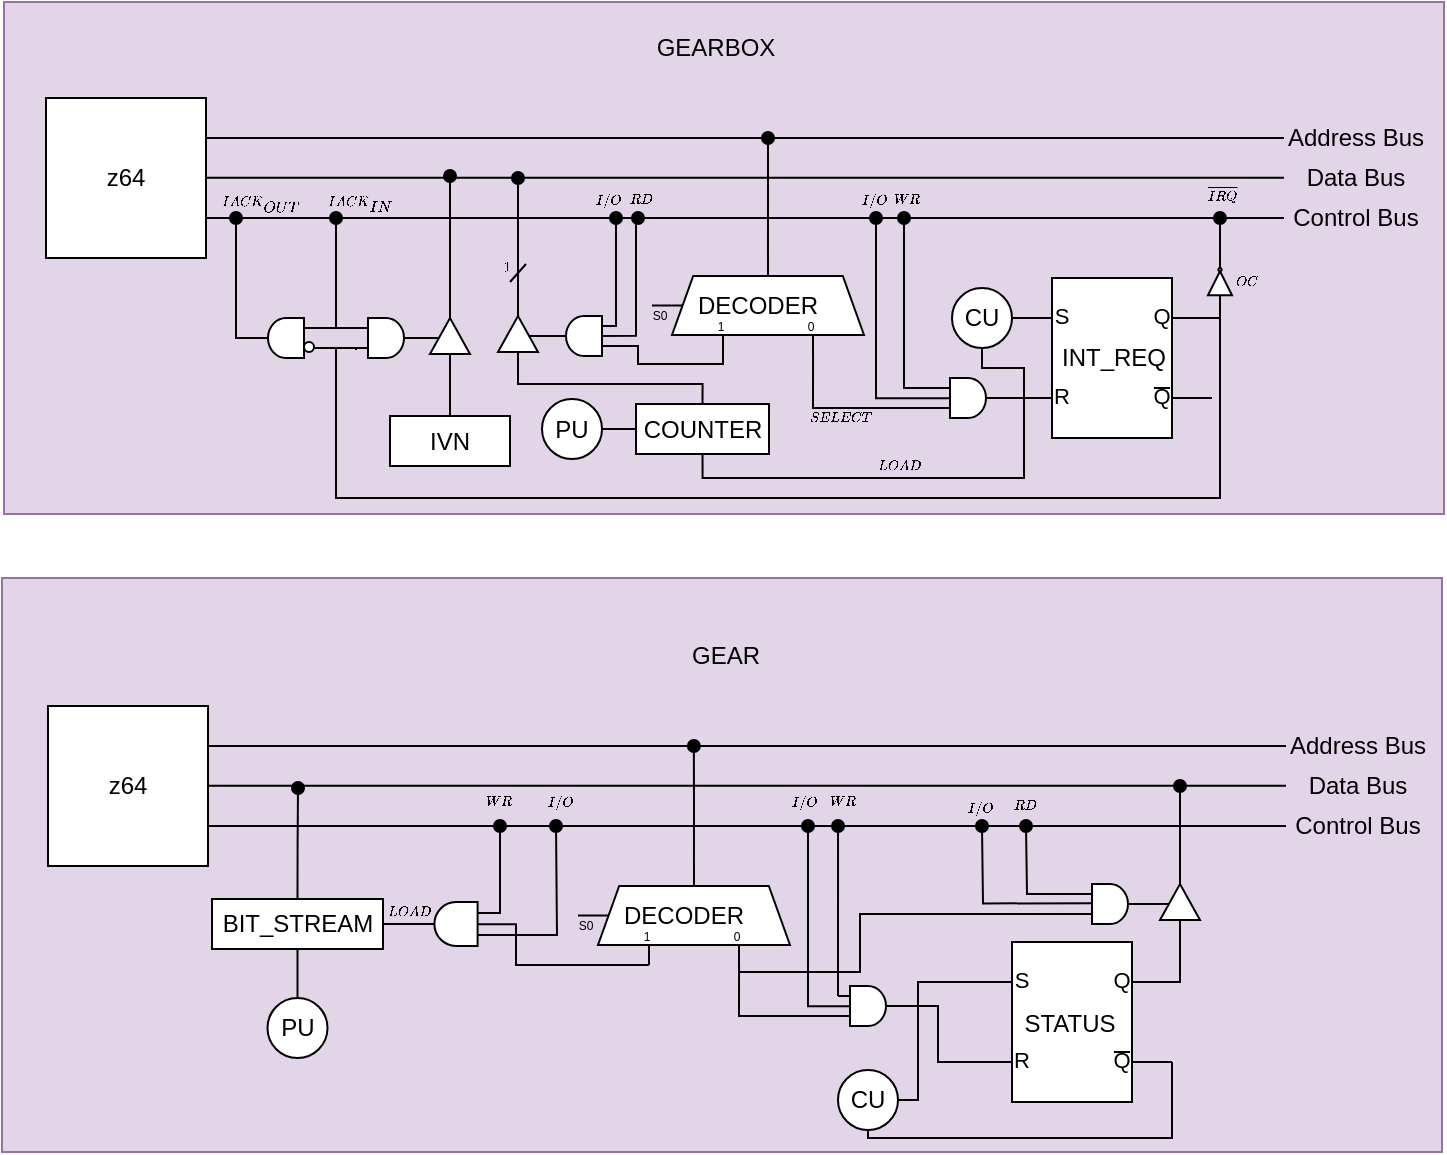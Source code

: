 <mxfile version="24.6.4" type="device">
  <diagram name="Page-1" id="BMsLtdky9-Eu2m9CjBIF">
    <mxGraphModel dx="795" dy="340" grid="0" gridSize="1" guides="1" tooltips="1" connect="1" arrows="1" fold="1" page="0" pageScale="1" pageWidth="850" pageHeight="1100" math="1" shadow="0">
      <root>
        <mxCell id="0" />
        <mxCell id="1" parent="0" />
        <mxCell id="cthAjJGqaLLZOzj8Ev1N-72" value="" style="rounded=0;whiteSpace=wrap;html=1;fillColor=#e1d5e7;strokeColor=#9673a6;" parent="1" vertex="1">
          <mxGeometry x="64" y="112" width="720" height="256" as="geometry" />
        </mxCell>
        <mxCell id="cthAjJGqaLLZOzj8Ev1N-9" style="edgeStyle=orthogonalEdgeStyle;rounded=0;orthogonalLoop=1;jettySize=auto;html=1;exitX=1;exitY=0.75;exitDx=0;exitDy=0;endArrow=none;endFill=0;" parent="1" source="cthAjJGqaLLZOzj8Ev1N-1" edge="1">
          <mxGeometry relative="1" as="geometry">
            <mxPoint x="704" y="220" as="targetPoint" />
          </mxGeometry>
        </mxCell>
        <mxCell id="cthAjJGqaLLZOzj8Ev1N-10" style="edgeStyle=orthogonalEdgeStyle;rounded=0;orthogonalLoop=1;jettySize=auto;html=1;endArrow=none;endFill=0;" parent="1" edge="1">
          <mxGeometry relative="1" as="geometry">
            <mxPoint x="655" y="199.85" as="targetPoint" />
            <mxPoint x="116" y="199.85" as="sourcePoint" />
            <Array as="points">
              <mxPoint x="704" y="199.85" />
            </Array>
          </mxGeometry>
        </mxCell>
        <mxCell id="cthAjJGqaLLZOzj8Ev1N-11" style="edgeStyle=orthogonalEdgeStyle;rounded=0;orthogonalLoop=1;jettySize=auto;html=1;exitX=1;exitY=0.25;exitDx=0;exitDy=0;endArrow=none;endFill=0;" parent="1" source="cthAjJGqaLLZOzj8Ev1N-1" edge="1">
          <mxGeometry relative="1" as="geometry">
            <mxPoint x="704" y="180" as="targetPoint" />
          </mxGeometry>
        </mxCell>
        <mxCell id="cthAjJGqaLLZOzj8Ev1N-1" value="z64" style="rounded=0;whiteSpace=wrap;html=1;" parent="1" vertex="1">
          <mxGeometry x="85" y="160" width="80" height="80" as="geometry" />
        </mxCell>
        <mxCell id="cthAjJGqaLLZOzj8Ev1N-6" value="Address Bus" style="text;html=1;align=center;verticalAlign=middle;whiteSpace=wrap;rounded=0;" parent="1" vertex="1">
          <mxGeometry x="700" y="170" width="80" height="20" as="geometry" />
        </mxCell>
        <mxCell id="cthAjJGqaLLZOzj8Ev1N-7" value="Data Bus" style="text;html=1;align=center;verticalAlign=middle;whiteSpace=wrap;rounded=0;" parent="1" vertex="1">
          <mxGeometry x="700" y="190" width="80" height="20" as="geometry" />
        </mxCell>
        <mxCell id="cthAjJGqaLLZOzj8Ev1N-8" value="Control Bus" style="text;html=1;align=center;verticalAlign=middle;whiteSpace=wrap;rounded=0;" parent="1" vertex="1">
          <mxGeometry x="700" y="210" width="80" height="20" as="geometry" />
        </mxCell>
        <mxCell id="cthAjJGqaLLZOzj8Ev1N-30" style="edgeStyle=orthogonalEdgeStyle;rounded=0;orthogonalLoop=1;jettySize=auto;html=1;endArrow=oval;endFill=1;" parent="1" source="cthAjJGqaLLZOzj8Ev1N-12" edge="1">
          <mxGeometry relative="1" as="geometry">
            <mxPoint x="180.0" y="220" as="targetPoint" />
            <Array as="points">
              <mxPoint x="180" y="280" />
            </Array>
          </mxGeometry>
        </mxCell>
        <mxCell id="cthAjJGqaLLZOzj8Ev1N-12" value="" style="verticalLabelPosition=bottom;shadow=0;dashed=0;align=center;html=1;verticalAlign=top;shape=mxgraph.electrical.logic_gates.logic_gate;operation=and;direction=west;" parent="1" vertex="1">
          <mxGeometry x="190" y="270" width="30" height="20" as="geometry" />
        </mxCell>
        <mxCell id="cthAjJGqaLLZOzj8Ev1N-31" style="edgeStyle=orthogonalEdgeStyle;rounded=0;orthogonalLoop=1;jettySize=auto;html=1;exitX=0;exitY=0.25;exitDx=0;exitDy=0;exitPerimeter=0;endArrow=oval;endFill=1;" parent="1" source="cthAjJGqaLLZOzj8Ev1N-13" edge="1">
          <mxGeometry relative="1" as="geometry">
            <mxPoint x="230" y="220" as="targetPoint" />
            <Array as="points">
              <mxPoint x="230" y="275" />
            </Array>
          </mxGeometry>
        </mxCell>
        <mxCell id="cthAjJGqaLLZOzj8Ev1N-13" value="" style="verticalLabelPosition=bottom;shadow=0;dashed=0;align=center;html=1;verticalAlign=top;shape=mxgraph.electrical.logic_gates.logic_gate;operation=and;direction=east;" parent="1" vertex="1">
          <mxGeometry x="240" y="270" width="30" height="20" as="geometry" />
        </mxCell>
        <mxCell id="cthAjJGqaLLZOzj8Ev1N-18" style="edgeStyle=orthogonalEdgeStyle;rounded=0;orthogonalLoop=1;jettySize=auto;html=1;endArrow=oval;endFill=1;" parent="1" source="cthAjJGqaLLZOzj8Ev1N-15" edge="1">
          <mxGeometry relative="1" as="geometry">
            <mxPoint x="287" y="199" as="targetPoint" />
            <Array as="points">
              <mxPoint x="287" y="217" />
              <mxPoint x="287" y="217" />
            </Array>
          </mxGeometry>
        </mxCell>
        <mxCell id="cthAjJGqaLLZOzj8Ev1N-21" style="edgeStyle=orthogonalEdgeStyle;rounded=0;orthogonalLoop=1;jettySize=auto;html=1;exitX=0;exitY=0.5;exitDx=0;exitDy=0;entryX=0.5;entryY=0;entryDx=0;entryDy=0;endArrow=none;endFill=0;" parent="1" source="cthAjJGqaLLZOzj8Ev1N-15" target="cthAjJGqaLLZOzj8Ev1N-19" edge="1">
          <mxGeometry relative="1" as="geometry">
            <Array as="points">
              <mxPoint x="287" y="319" />
            </Array>
          </mxGeometry>
        </mxCell>
        <mxCell id="cthAjJGqaLLZOzj8Ev1N-19" value="IVN" style="rounded=0;whiteSpace=wrap;html=1;" parent="1" vertex="1">
          <mxGeometry x="257" y="319" width="60" height="25" as="geometry" />
        </mxCell>
        <mxCell id="cthAjJGqaLLZOzj8Ev1N-26" value="" style="ellipse;whiteSpace=wrap;html=1;aspect=fixed;" parent="1" vertex="1">
          <mxGeometry x="214" y="282" width="5" height="5" as="geometry" />
        </mxCell>
        <mxCell id="cthAjJGqaLLZOzj8Ev1N-27" style="edgeStyle=orthogonalEdgeStyle;rounded=0;orthogonalLoop=1;jettySize=auto;html=1;exitX=0;exitY=0.75;exitDx=0;exitDy=0;exitPerimeter=0;entryX=0;entryY=0.25;entryDx=0;entryDy=0;entryPerimeter=0;endArrow=none;endFill=0;" parent="1" source="cthAjJGqaLLZOzj8Ev1N-12" target="cthAjJGqaLLZOzj8Ev1N-13" edge="1">
          <mxGeometry relative="1" as="geometry" />
        </mxCell>
        <mxCell id="cthAjJGqaLLZOzj8Ev1N-34" value="$$IACK_{IN}$$" style="text;html=1;align=center;verticalAlign=middle;whiteSpace=wrap;rounded=0;fontSize=6;" parent="1" vertex="1">
          <mxGeometry x="225" y="205" width="35" height="15" as="geometry" />
        </mxCell>
        <mxCell id="cthAjJGqaLLZOzj8Ev1N-35" value="$$IACK_{OUT}$$" style="text;html=1;align=center;verticalAlign=middle;whiteSpace=wrap;rounded=0;fontSize=6;" parent="1" vertex="1">
          <mxGeometry x="175" y="205" width="35" height="15" as="geometry" />
        </mxCell>
        <mxCell id="cthAjJGqaLLZOzj8Ev1N-37" style="edgeStyle=orthogonalEdgeStyle;rounded=0;orthogonalLoop=1;jettySize=auto;html=1;exitX=0;exitY=0.453;exitDx=0;exitDy=0;exitPerimeter=0;endArrow=oval;endFill=1;" parent="1" source="cthAjJGqaLLZOzj8Ev1N-36" edge="1">
          <mxGeometry relative="1" as="geometry">
            <mxPoint x="446" y="180" as="targetPoint" />
          </mxGeometry>
        </mxCell>
        <mxCell id="cthAjJGqaLLZOzj8Ev1N-36" value="DECODER" style="shadow=0;dashed=0;align=center;html=1;strokeWidth=1;shape=mxgraph.electrical.abstract.mux2;operation=demux;whiteSpace=wrap;direction=south;" parent="1" vertex="1">
          <mxGeometry x="388" y="239" width="106" height="49.5" as="geometry" />
        </mxCell>
        <mxCell id="cthAjJGqaLLZOzj8Ev1N-40" style="edgeStyle=orthogonalEdgeStyle;rounded=0;orthogonalLoop=1;jettySize=auto;html=1;exitX=0;exitY=0.25;exitDx=0;exitDy=0;exitPerimeter=0;endArrow=oval;endFill=1;" parent="1" source="cthAjJGqaLLZOzj8Ev1N-38" edge="1">
          <mxGeometry relative="1" as="geometry">
            <mxPoint x="514" y="220" as="targetPoint" />
            <Array as="points">
              <mxPoint x="514" y="305" />
            </Array>
          </mxGeometry>
        </mxCell>
        <mxCell id="cthAjJGqaLLZOzj8Ev1N-41" style="edgeStyle=orthogonalEdgeStyle;rounded=0;orthogonalLoop=1;jettySize=auto;html=1;exitX=0.226;exitY=0.505;exitDx=0;exitDy=0;exitPerimeter=0;endArrow=oval;endFill=1;" parent="1" source="cthAjJGqaLLZOzj8Ev1N-38" edge="1">
          <mxGeometry relative="1" as="geometry">
            <mxPoint x="500" y="220" as="targetPoint" />
            <Array as="points">
              <mxPoint x="500" y="310" />
            </Array>
          </mxGeometry>
        </mxCell>
        <mxCell id="cthAjJGqaLLZOzj8Ev1N-38" value="" style="verticalLabelPosition=bottom;shadow=0;dashed=0;align=center;html=1;verticalAlign=top;shape=mxgraph.electrical.logic_gates.logic_gate;operation=and;direction=east;" parent="1" vertex="1">
          <mxGeometry x="531" y="300" width="30" height="20" as="geometry" />
        </mxCell>
        <mxCell id="cthAjJGqaLLZOzj8Ev1N-39" style="edgeStyle=orthogonalEdgeStyle;rounded=0;orthogonalLoop=1;jettySize=auto;html=1;exitX=1;exitY=0.212;exitDx=0;exitDy=3;exitPerimeter=0;entryX=0;entryY=0.75;entryDx=0;entryDy=0;entryPerimeter=0;endArrow=none;endFill=0;" parent="1" source="cthAjJGqaLLZOzj8Ev1N-36" target="cthAjJGqaLLZOzj8Ev1N-38" edge="1">
          <mxGeometry relative="1" as="geometry">
            <Array as="points">
              <mxPoint x="469" y="315" />
            </Array>
          </mxGeometry>
        </mxCell>
        <mxCell id="cthAjJGqaLLZOzj8Ev1N-42" value="$$I/O$$" style="text;html=1;align=center;verticalAlign=middle;whiteSpace=wrap;rounded=0;fontSize=6;" parent="1" vertex="1">
          <mxGeometry x="492" y="203" width="15" height="15" as="geometry" />
        </mxCell>
        <mxCell id="cthAjJGqaLLZOzj8Ev1N-43" value="$$WR$$" style="text;html=1;align=center;verticalAlign=middle;whiteSpace=wrap;rounded=0;fontSize=6;" parent="1" vertex="1">
          <mxGeometry x="508" y="203" width="15" height="15" as="geometry" />
        </mxCell>
        <mxCell id="5d6FU88w26UF70A7B40W-14" style="edgeStyle=orthogonalEdgeStyle;rounded=0;orthogonalLoop=1;jettySize=auto;html=1;exitX=0.5;exitY=1;exitDx=0;exitDy=0;entryX=0.5;entryY=1;entryDx=0;entryDy=0;endArrow=none;endFill=0;" edge="1" parent="1" source="cthAjJGqaLLZOzj8Ev1N-45" target="5d6FU88w26UF70A7B40W-3">
          <mxGeometry relative="1" as="geometry">
            <Array as="points">
              <mxPoint x="553" y="295" />
              <mxPoint x="574" y="295" />
              <mxPoint x="574" y="350" />
              <mxPoint x="413" y="350" />
            </Array>
          </mxGeometry>
        </mxCell>
        <mxCell id="cthAjJGqaLLZOzj8Ev1N-45" value="CU" style="ellipse;whiteSpace=wrap;html=1;aspect=fixed;" parent="1" vertex="1">
          <mxGeometry x="538" y="255" width="30" height="30" as="geometry" />
        </mxCell>
        <mxCell id="cthAjJGqaLLZOzj8Ev1N-47" value="" style="verticalLabelPosition=bottom;shadow=0;dashed=0;align=center;html=1;verticalAlign=top;shape=mxgraph.electrical.logic_gates.rs_latch;" parent="1" vertex="1">
          <mxGeometry x="568" y="250" width="100" height="80" as="geometry" />
        </mxCell>
        <mxCell id="cthAjJGqaLLZOzj8Ev1N-49" style="edgeStyle=orthogonalEdgeStyle;rounded=0;orthogonalLoop=1;jettySize=auto;html=1;entryX=0;entryY=0.25;entryDx=0;entryDy=0;entryPerimeter=0;endArrow=none;endFill=0;" parent="1" source="cthAjJGqaLLZOzj8Ev1N-45" target="cthAjJGqaLLZOzj8Ev1N-47" edge="1">
          <mxGeometry relative="1" as="geometry">
            <Array as="points">
              <mxPoint x="546" y="270" />
              <mxPoint x="546" y="270" />
            </Array>
          </mxGeometry>
        </mxCell>
        <mxCell id="cthAjJGqaLLZOzj8Ev1N-58" style="edgeStyle=orthogonalEdgeStyle;rounded=0;orthogonalLoop=1;jettySize=auto;html=1;exitX=0;exitY=0.25;exitDx=0;exitDy=0;exitPerimeter=0;entryX=0;entryY=0.8;entryDx=0;entryDy=0;entryPerimeter=0;endArrow=none;endFill=0;" parent="1" source="cthAjJGqaLLZOzj8Ev1N-12" target="cthAjJGqaLLZOzj8Ev1N-13" edge="1">
          <mxGeometry relative="1" as="geometry" />
        </mxCell>
        <mxCell id="cthAjJGqaLLZOzj8Ev1N-62" style="edgeStyle=orthogonalEdgeStyle;rounded=0;orthogonalLoop=1;jettySize=auto;html=1;exitX=0;exitY=0.75;exitDx=0;exitDy=0;exitPerimeter=0;entryX=1;entryY=0.25;entryDx=0;entryDy=0;entryPerimeter=0;endArrow=none;endFill=0;" parent="1" source="cthAjJGqaLLZOzj8Ev1N-13" target="cthAjJGqaLLZOzj8Ev1N-47" edge="1">
          <mxGeometry relative="1" as="geometry">
            <Array as="points">
              <mxPoint x="230" y="285" />
              <mxPoint x="230" y="360" />
              <mxPoint x="672" y="360" />
              <mxPoint x="672" y="270" />
            </Array>
          </mxGeometry>
        </mxCell>
        <mxCell id="cthAjJGqaLLZOzj8Ev1N-67" style="edgeStyle=orthogonalEdgeStyle;rounded=0;orthogonalLoop=1;jettySize=auto;html=1;endArrow=oval;endFill=1;" parent="1" source="cthAjJGqaLLZOzj8Ev1N-63" edge="1">
          <mxGeometry relative="1" as="geometry">
            <mxPoint x="672" y="220" as="targetPoint" />
          </mxGeometry>
        </mxCell>
        <mxCell id="cthAjJGqaLLZOzj8Ev1N-63" value="" style="verticalLabelPosition=bottom;shadow=0;dashed=0;align=center;html=1;verticalAlign=top;shape=mxgraph.electrical.logic_gates.inverter_2;direction=north;" parent="1" vertex="1">
          <mxGeometry x="666" y="242" width="12" height="20" as="geometry" />
        </mxCell>
        <mxCell id="cthAjJGqaLLZOzj8Ev1N-64" style="edgeStyle=orthogonalEdgeStyle;rounded=0;orthogonalLoop=1;jettySize=auto;html=1;exitX=1;exitY=0.25;exitDx=0;exitDy=0;exitPerimeter=0;entryX=0;entryY=0.5;entryDx=0;entryDy=0;entryPerimeter=0;endArrow=none;endFill=0;" parent="1" source="cthAjJGqaLLZOzj8Ev1N-47" target="cthAjJGqaLLZOzj8Ev1N-63" edge="1">
          <mxGeometry relative="1" as="geometry" />
        </mxCell>
        <mxCell id="cthAjJGqaLLZOzj8Ev1N-68" value="$$OC$$" style="text;html=1;align=center;verticalAlign=middle;whiteSpace=wrap;rounded=0;fontSize=6;" parent="1" vertex="1">
          <mxGeometry x="678" y="244.5" width="15" height="15" as="geometry" />
        </mxCell>
        <mxCell id="cthAjJGqaLLZOzj8Ev1N-69" value="$$\overline{IRQ}$$" style="text;html=1;align=center;verticalAlign=middle;whiteSpace=wrap;rounded=0;fontSize=6;" parent="1" vertex="1">
          <mxGeometry x="666" y="200" width="15" height="15" as="geometry" />
        </mxCell>
        <mxCell id="cthAjJGqaLLZOzj8Ev1N-71" value="$$SELECT$$" style="text;html=1;align=center;verticalAlign=middle;whiteSpace=wrap;rounded=0;fontSize=6;" parent="1" vertex="1">
          <mxGeometry x="475" y="312" width="15" height="15" as="geometry" />
        </mxCell>
        <mxCell id="cthAjJGqaLLZOzj8Ev1N-73" value="GEARBOX" style="text;html=1;align=center;verticalAlign=middle;whiteSpace=wrap;rounded=0;" parent="1" vertex="1">
          <mxGeometry x="390" y="120" width="60" height="30" as="geometry" />
        </mxCell>
        <mxCell id="cthAjJGqaLLZOzj8Ev1N-74" value="" style="rounded=0;whiteSpace=wrap;html=1;fillColor=#e1d5e7;strokeColor=#9673a6;" parent="1" vertex="1">
          <mxGeometry x="63" y="400" width="720" height="287" as="geometry" />
        </mxCell>
        <mxCell id="cthAjJGqaLLZOzj8Ev1N-75" style="edgeStyle=orthogonalEdgeStyle;rounded=0;orthogonalLoop=1;jettySize=auto;html=1;exitX=1;exitY=0.75;exitDx=0;exitDy=0;endArrow=none;endFill=0;" parent="1" source="cthAjJGqaLLZOzj8Ev1N-78" edge="1">
          <mxGeometry relative="1" as="geometry">
            <mxPoint x="705" y="524" as="targetPoint" />
          </mxGeometry>
        </mxCell>
        <mxCell id="cthAjJGqaLLZOzj8Ev1N-76" style="edgeStyle=orthogonalEdgeStyle;rounded=0;orthogonalLoop=1;jettySize=auto;html=1;endArrow=none;endFill=0;" parent="1" edge="1">
          <mxGeometry relative="1" as="geometry">
            <mxPoint x="656" y="503.85" as="targetPoint" />
            <mxPoint x="117" y="503.85" as="sourcePoint" />
            <Array as="points">
              <mxPoint x="705" y="503.85" />
            </Array>
          </mxGeometry>
        </mxCell>
        <mxCell id="cthAjJGqaLLZOzj8Ev1N-77" style="edgeStyle=orthogonalEdgeStyle;rounded=0;orthogonalLoop=1;jettySize=auto;html=1;exitX=1;exitY=0.25;exitDx=0;exitDy=0;endArrow=none;endFill=0;" parent="1" source="cthAjJGqaLLZOzj8Ev1N-78" edge="1">
          <mxGeometry relative="1" as="geometry">
            <mxPoint x="705" y="484" as="targetPoint" />
          </mxGeometry>
        </mxCell>
        <mxCell id="cthAjJGqaLLZOzj8Ev1N-78" value="z64" style="rounded=0;whiteSpace=wrap;html=1;" parent="1" vertex="1">
          <mxGeometry x="86" y="464" width="80" height="80" as="geometry" />
        </mxCell>
        <mxCell id="cthAjJGqaLLZOzj8Ev1N-79" value="Address Bus" style="text;html=1;align=center;verticalAlign=middle;whiteSpace=wrap;rounded=0;" parent="1" vertex="1">
          <mxGeometry x="701" y="474" width="80" height="20" as="geometry" />
        </mxCell>
        <mxCell id="cthAjJGqaLLZOzj8Ev1N-80" value="Data Bus" style="text;html=1;align=center;verticalAlign=middle;whiteSpace=wrap;rounded=0;" parent="1" vertex="1">
          <mxGeometry x="701" y="494" width="80" height="20" as="geometry" />
        </mxCell>
        <mxCell id="cthAjJGqaLLZOzj8Ev1N-81" value="Control Bus" style="text;html=1;align=center;verticalAlign=middle;whiteSpace=wrap;rounded=0;" parent="1" vertex="1">
          <mxGeometry x="701" y="514" width="80" height="20" as="geometry" />
        </mxCell>
        <mxCell id="cthAjJGqaLLZOzj8Ev1N-95" style="edgeStyle=orthogonalEdgeStyle;rounded=0;orthogonalLoop=1;jettySize=auto;html=1;exitX=0;exitY=0.453;exitDx=0;exitDy=0;exitPerimeter=0;endArrow=oval;endFill=1;" parent="1" source="cthAjJGqaLLZOzj8Ev1N-96" edge="1">
          <mxGeometry relative="1" as="geometry">
            <mxPoint x="408.93" y="484" as="targetPoint" />
          </mxGeometry>
        </mxCell>
        <mxCell id="cthAjJGqaLLZOzj8Ev1N-96" value="DECODER" style="shadow=0;dashed=0;align=center;html=1;strokeWidth=1;shape=mxgraph.electrical.abstract.mux2;operation=demux;whiteSpace=wrap;direction=south;" parent="1" vertex="1">
          <mxGeometry x="351" y="544" width="106" height="49.5" as="geometry" />
        </mxCell>
        <mxCell id="cthAjJGqaLLZOzj8Ev1N-97" style="edgeStyle=orthogonalEdgeStyle;rounded=0;orthogonalLoop=1;jettySize=auto;html=1;exitX=0;exitY=0.25;exitDx=0;exitDy=0;exitPerimeter=0;endArrow=oval;endFill=1;" parent="1" source="cthAjJGqaLLZOzj8Ev1N-99" edge="1">
          <mxGeometry relative="1" as="geometry">
            <mxPoint x="481.023" y="524" as="targetPoint" />
            <Array as="points">
              <mxPoint x="481" y="589" />
              <mxPoint x="481" y="589" />
            </Array>
          </mxGeometry>
        </mxCell>
        <mxCell id="cthAjJGqaLLZOzj8Ev1N-98" style="edgeStyle=orthogonalEdgeStyle;rounded=0;orthogonalLoop=1;jettySize=auto;html=1;exitX=0.226;exitY=0.505;exitDx=0;exitDy=0;exitPerimeter=0;endArrow=oval;endFill=1;" parent="1" source="cthAjJGqaLLZOzj8Ev1N-99" edge="1">
          <mxGeometry relative="1" as="geometry">
            <mxPoint x="466" y="524" as="targetPoint" />
            <Array as="points">
              <mxPoint x="466" y="614" />
              <mxPoint x="466" y="524" />
            </Array>
          </mxGeometry>
        </mxCell>
        <mxCell id="cthAjJGqaLLZOzj8Ev1N-99" value="" style="verticalLabelPosition=bottom;shadow=0;dashed=0;align=center;html=1;verticalAlign=top;shape=mxgraph.electrical.logic_gates.logic_gate;operation=and;direction=east;" parent="1" vertex="1">
          <mxGeometry x="481" y="604" width="30" height="20" as="geometry" />
        </mxCell>
        <mxCell id="cthAjJGqaLLZOzj8Ev1N-100" style="edgeStyle=orthogonalEdgeStyle;rounded=0;orthogonalLoop=1;jettySize=auto;html=1;exitX=1;exitY=0.212;exitDx=0;exitDy=3;exitPerimeter=0;entryX=0;entryY=0.75;entryDx=0;entryDy=0;entryPerimeter=0;endArrow=none;endFill=0;" parent="1" source="cthAjJGqaLLZOzj8Ev1N-96" target="cthAjJGqaLLZOzj8Ev1N-99" edge="1">
          <mxGeometry relative="1" as="geometry">
            <Array as="points">
              <mxPoint x="432" y="619" />
            </Array>
          </mxGeometry>
        </mxCell>
        <mxCell id="cthAjJGqaLLZOzj8Ev1N-101" value="$$I/O$$" style="text;html=1;align=center;verticalAlign=middle;whiteSpace=wrap;rounded=0;fontSize=6;" parent="1" vertex="1">
          <mxGeometry x="457" y="504" width="15" height="15" as="geometry" />
        </mxCell>
        <mxCell id="cthAjJGqaLLZOzj8Ev1N-102" value="$$WR$$" style="text;html=1;align=center;verticalAlign=middle;whiteSpace=wrap;rounded=0;fontSize=6;" parent="1" vertex="1">
          <mxGeometry x="476" y="504" width="15" height="15" as="geometry" />
        </mxCell>
        <mxCell id="cthAjJGqaLLZOzj8Ev1N-103" value="CU" style="ellipse;whiteSpace=wrap;html=1;aspect=fixed;" parent="1" vertex="1">
          <mxGeometry x="481" y="646" width="30" height="30" as="geometry" />
        </mxCell>
        <mxCell id="cthAjJGqaLLZOzj8Ev1N-134" style="edgeStyle=orthogonalEdgeStyle;rounded=0;orthogonalLoop=1;jettySize=auto;html=1;exitX=1;exitY=0.75;exitDx=0;exitDy=0;exitPerimeter=0;entryX=0.5;entryY=1;entryDx=0;entryDy=0;endArrow=none;endFill=0;" parent="1" source="cthAjJGqaLLZOzj8Ev1N-104" target="cthAjJGqaLLZOzj8Ev1N-103" edge="1">
          <mxGeometry relative="1" as="geometry">
            <Array as="points">
              <mxPoint x="648" y="680" />
              <mxPoint x="496" y="680" />
            </Array>
          </mxGeometry>
        </mxCell>
        <mxCell id="cthAjJGqaLLZOzj8Ev1N-104" value="" style="verticalLabelPosition=bottom;shadow=0;dashed=0;align=center;html=1;verticalAlign=top;shape=mxgraph.electrical.logic_gates.rs_latch;" parent="1" vertex="1">
          <mxGeometry x="548" y="582" width="100" height="80" as="geometry" />
        </mxCell>
        <mxCell id="cthAjJGqaLLZOzj8Ev1N-105" style="edgeStyle=orthogonalEdgeStyle;rounded=0;orthogonalLoop=1;jettySize=auto;html=1;entryX=0;entryY=0.75;entryDx=0;entryDy=0;entryPerimeter=0;endArrow=none;endFill=0;" parent="1" source="cthAjJGqaLLZOzj8Ev1N-99" target="cthAjJGqaLLZOzj8Ev1N-104" edge="1">
          <mxGeometry relative="1" as="geometry" />
        </mxCell>
        <mxCell id="cthAjJGqaLLZOzj8Ev1N-116" value="GEAR" style="text;html=1;align=center;verticalAlign=middle;whiteSpace=wrap;rounded=0;" parent="1" vertex="1">
          <mxGeometry x="353" y="424" width="144" height="30" as="geometry" />
        </mxCell>
        <mxCell id="cthAjJGqaLLZOzj8Ev1N-127" value="$$I/O$$" style="text;html=1;align=center;verticalAlign=middle;whiteSpace=wrap;rounded=0;fontSize=6;" parent="1" vertex="1">
          <mxGeometry x="335" y="504" width="15" height="15" as="geometry" />
        </mxCell>
        <mxCell id="cthAjJGqaLLZOzj8Ev1N-128" value="$$WR$$" style="text;html=1;align=center;verticalAlign=middle;whiteSpace=wrap;rounded=0;fontSize=6;" parent="1" vertex="1">
          <mxGeometry x="304" y="504" width="15" height="15" as="geometry" />
        </mxCell>
        <mxCell id="cthAjJGqaLLZOzj8Ev1N-133" style="edgeStyle=orthogonalEdgeStyle;rounded=0;orthogonalLoop=1;jettySize=auto;html=1;endArrow=oval;endFill=1;" parent="1" source="cthAjJGqaLLZOzj8Ev1N-131" edge="1">
          <mxGeometry relative="1" as="geometry">
            <mxPoint x="652" y="504" as="targetPoint" />
          </mxGeometry>
        </mxCell>
        <mxCell id="cthAjJGqaLLZOzj8Ev1N-132" style="edgeStyle=orthogonalEdgeStyle;rounded=0;orthogonalLoop=1;jettySize=auto;html=1;exitX=0;exitY=0.5;exitDx=0;exitDy=0;entryX=1;entryY=0.25;entryDx=0;entryDy=0;entryPerimeter=0;endArrow=none;endFill=0;" parent="1" source="cthAjJGqaLLZOzj8Ev1N-131" target="cthAjJGqaLLZOzj8Ev1N-104" edge="1">
          <mxGeometry relative="1" as="geometry">
            <Array as="points">
              <mxPoint x="652" y="602" />
            </Array>
          </mxGeometry>
        </mxCell>
        <mxCell id="cthAjJGqaLLZOzj8Ev1N-137" style="edgeStyle=orthogonalEdgeStyle;rounded=0;orthogonalLoop=1;jettySize=auto;html=1;endArrow=oval;endFill=1;exitX=0.241;exitY=0.483;exitDx=0;exitDy=0;exitPerimeter=0;" parent="1" source="cthAjJGqaLLZOzj8Ev1N-135" edge="1">
          <mxGeometry relative="1" as="geometry">
            <mxPoint x="553" y="524" as="targetPoint" />
          </mxGeometry>
        </mxCell>
        <mxCell id="cthAjJGqaLLZOzj8Ev1N-138" style="edgeStyle=orthogonalEdgeStyle;rounded=0;orthogonalLoop=1;jettySize=auto;html=1;exitX=0;exitY=0.25;exitDx=0;exitDy=0;exitPerimeter=0;endArrow=oval;endFill=1;" parent="1" source="cthAjJGqaLLZOzj8Ev1N-135" edge="1">
          <mxGeometry relative="1" as="geometry">
            <mxPoint x="575" y="524" as="targetPoint" />
          </mxGeometry>
        </mxCell>
        <mxCell id="cthAjJGqaLLZOzj8Ev1N-135" value="" style="verticalLabelPosition=bottom;shadow=0;dashed=0;align=center;html=1;verticalAlign=top;shape=mxgraph.electrical.logic_gates.logic_gate;operation=and;direction=east;" parent="1" vertex="1">
          <mxGeometry x="602" y="553" width="30" height="20" as="geometry" />
        </mxCell>
        <mxCell id="cthAjJGqaLLZOzj8Ev1N-136" style="edgeStyle=orthogonalEdgeStyle;rounded=0;orthogonalLoop=1;jettySize=auto;html=1;exitX=1;exitY=0.212;exitDx=0;exitDy=3;exitPerimeter=0;entryX=0;entryY=0.75;entryDx=0;entryDy=0;entryPerimeter=0;endArrow=none;endFill=0;" parent="1" source="cthAjJGqaLLZOzj8Ev1N-96" target="cthAjJGqaLLZOzj8Ev1N-135" edge="1">
          <mxGeometry relative="1" as="geometry">
            <Array as="points">
              <mxPoint x="432" y="597" />
              <mxPoint x="492" y="597" />
              <mxPoint x="492" y="568" />
            </Array>
          </mxGeometry>
        </mxCell>
        <mxCell id="cthAjJGqaLLZOzj8Ev1N-139" value="$$I/O$$" style="text;html=1;align=center;verticalAlign=middle;whiteSpace=wrap;rounded=0;fontSize=6;" parent="1" vertex="1">
          <mxGeometry x="545" y="507" width="15" height="15" as="geometry" />
        </mxCell>
        <mxCell id="cthAjJGqaLLZOzj8Ev1N-140" value="$$RD$$" style="text;html=1;align=center;verticalAlign=middle;whiteSpace=wrap;rounded=0;fontSize=6;" parent="1" vertex="1">
          <mxGeometry x="567" y="506" width="15" height="15" as="geometry" />
        </mxCell>
        <mxCell id="cthAjJGqaLLZOzj8Ev1N-141" style="edgeStyle=orthogonalEdgeStyle;rounded=0;orthogonalLoop=1;jettySize=auto;html=1;exitX=1;exitY=0.5;exitDx=0;exitDy=0;exitPerimeter=0;entryX=0.465;entryY=0.275;entryDx=0;entryDy=0;entryPerimeter=0;endArrow=none;endFill=0;" parent="1" source="cthAjJGqaLLZOzj8Ev1N-135" target="cthAjJGqaLLZOzj8Ev1N-131" edge="1">
          <mxGeometry relative="1" as="geometry" />
        </mxCell>
        <mxCell id="cthAjJGqaLLZOzj8Ev1N-131" value="" style="verticalLabelPosition=bottom;shadow=0;dashed=0;align=center;html=1;verticalAlign=top;shape=mxgraph.electrical.logic_gates.buffer2;direction=north;" parent="1" vertex="1">
          <mxGeometry x="642" y="547" width="20" height="30" as="geometry" />
        </mxCell>
        <mxCell id="cthAjJGqaLLZOzj8Ev1N-190" value="STATUS" style="text;html=1;align=center;verticalAlign=middle;whiteSpace=wrap;rounded=0;" parent="1" vertex="1">
          <mxGeometry x="567" y="608" width="60" height="30" as="geometry" />
        </mxCell>
        <mxCell id="cthAjJGqaLLZOzj8Ev1N-191" value="INT_REQ" style="text;html=1;align=center;verticalAlign=middle;whiteSpace=wrap;rounded=0;" parent="1" vertex="1">
          <mxGeometry x="589" y="275" width="60" height="30" as="geometry" />
        </mxCell>
        <mxCell id="xpZ57HRokIBA1SEaAe0v-14" style="edgeStyle=orthogonalEdgeStyle;rounded=0;orthogonalLoop=1;jettySize=auto;html=1;exitX=0;exitY=0.75;exitDx=0;exitDy=0;exitPerimeter=0;endArrow=oval;endFill=1;" parent="1" source="xpZ57HRokIBA1SEaAe0v-7" edge="1">
          <mxGeometry relative="1" as="geometry">
            <mxPoint x="312" y="524" as="targetPoint" />
            <Array as="points">
              <mxPoint x="312" y="568" />
            </Array>
          </mxGeometry>
        </mxCell>
        <mxCell id="xpZ57HRokIBA1SEaAe0v-15" style="edgeStyle=orthogonalEdgeStyle;rounded=0;orthogonalLoop=1;jettySize=auto;html=1;exitX=0;exitY=0.25;exitDx=0;exitDy=0;exitPerimeter=0;endArrow=oval;endFill=1;" parent="1" source="xpZ57HRokIBA1SEaAe0v-7" edge="1">
          <mxGeometry relative="1" as="geometry">
            <mxPoint x="340" y="524" as="targetPoint" />
          </mxGeometry>
        </mxCell>
        <mxCell id="xpZ57HRokIBA1SEaAe0v-20" value="$$1$$" style="text;html=1;align=center;verticalAlign=middle;whiteSpace=wrap;rounded=0;fontSize=6;" parent="1" vertex="1">
          <mxGeometry x="308" y="237" width="15" height="15" as="geometry" />
        </mxCell>
        <mxCell id="5d6FU88w26UF70A7B40W-1" style="edgeStyle=orthogonalEdgeStyle;rounded=0;orthogonalLoop=1;jettySize=auto;html=1;exitX=1;exitY=0.5;exitDx=0;exitDy=0;exitPerimeter=0;entryX=0;entryY=0.75;entryDx=0;entryDy=0;entryPerimeter=0;endArrow=none;endFill=0;" edge="1" parent="1" source="cthAjJGqaLLZOzj8Ev1N-38" target="cthAjJGqaLLZOzj8Ev1N-47">
          <mxGeometry relative="1" as="geometry" />
        </mxCell>
        <mxCell id="5d6FU88w26UF70A7B40W-2" style="edgeStyle=orthogonalEdgeStyle;rounded=0;orthogonalLoop=1;jettySize=auto;html=1;exitX=1;exitY=0.5;exitDx=0;exitDy=0;exitPerimeter=0;entryX=0.468;entryY=0.285;entryDx=0;entryDy=0;entryPerimeter=0;endArrow=none;endFill=0;" edge="1" parent="1" source="cthAjJGqaLLZOzj8Ev1N-13" target="cthAjJGqaLLZOzj8Ev1N-15">
          <mxGeometry relative="1" as="geometry" />
        </mxCell>
        <mxCell id="cthAjJGqaLLZOzj8Ev1N-15" value="" style="verticalLabelPosition=bottom;shadow=0;dashed=0;align=center;html=1;verticalAlign=top;shape=mxgraph.electrical.logic_gates.buffer2;direction=north;" parent="1" vertex="1">
          <mxGeometry x="277" y="264" width="20" height="30" as="geometry" />
        </mxCell>
        <mxCell id="5d6FU88w26UF70A7B40W-3" value="COUNTER" style="rounded=0;whiteSpace=wrap;html=1;" vertex="1" parent="1">
          <mxGeometry x="380" y="313" width="66.5" height="25" as="geometry" />
        </mxCell>
        <mxCell id="5d6FU88w26UF70A7B40W-7" style="edgeStyle=orthogonalEdgeStyle;rounded=0;orthogonalLoop=1;jettySize=auto;html=1;exitX=0;exitY=0.75;exitDx=0;exitDy=0;exitPerimeter=0;endArrow=oval;endFill=1;" edge="1" parent="1" source="5d6FU88w26UF70A7B40W-5">
          <mxGeometry relative="1" as="geometry">
            <mxPoint x="370" y="220" as="targetPoint" />
            <Array as="points">
              <mxPoint x="370" y="274" />
              <mxPoint x="370" y="220" />
            </Array>
          </mxGeometry>
        </mxCell>
        <mxCell id="5d6FU88w26UF70A7B40W-8" style="edgeStyle=orthogonalEdgeStyle;rounded=0;orthogonalLoop=1;jettySize=auto;html=1;exitX=0.281;exitY=0.503;exitDx=0;exitDy=0;exitPerimeter=0;endArrow=oval;endFill=1;" edge="1" parent="1" source="5d6FU88w26UF70A7B40W-5">
          <mxGeometry relative="1" as="geometry">
            <mxPoint x="381" y="220" as="targetPoint" />
            <Array as="points">
              <mxPoint x="380" y="279" />
              <mxPoint x="380" y="220" />
            </Array>
          </mxGeometry>
        </mxCell>
        <mxCell id="5d6FU88w26UF70A7B40W-5" value="" style="verticalLabelPosition=bottom;shadow=0;dashed=0;align=center;html=1;verticalAlign=top;shape=mxgraph.electrical.logic_gates.logic_gate;operation=and;direction=west;" vertex="1" parent="1">
          <mxGeometry x="339" y="269" width="30" height="20" as="geometry" />
        </mxCell>
        <mxCell id="5d6FU88w26UF70A7B40W-6" style="edgeStyle=orthogonalEdgeStyle;rounded=0;orthogonalLoop=1;jettySize=auto;html=1;exitX=0;exitY=0.25;exitDx=0;exitDy=0;exitPerimeter=0;entryX=1;entryY=0.637;entryDx=0;entryDy=3;entryPerimeter=0;endArrow=none;endFill=0;" edge="1" parent="1" source="5d6FU88w26UF70A7B40W-5" target="cthAjJGqaLLZOzj8Ev1N-36">
          <mxGeometry relative="1" as="geometry">
            <Array as="points">
              <mxPoint x="381" y="284" />
              <mxPoint x="381" y="293" />
              <mxPoint x="424" y="293" />
            </Array>
          </mxGeometry>
        </mxCell>
        <mxCell id="5d6FU88w26UF70A7B40W-9" value="$$I/O$$" style="text;html=1;align=center;verticalAlign=middle;whiteSpace=wrap;rounded=0;fontSize=6;" vertex="1" parent="1">
          <mxGeometry x="359" y="203" width="15" height="15" as="geometry" />
        </mxCell>
        <mxCell id="5d6FU88w26UF70A7B40W-10" value="$$RD$$" style="text;html=1;align=center;verticalAlign=middle;whiteSpace=wrap;rounded=0;fontSize=6;" vertex="1" parent="1">
          <mxGeometry x="375" y="203" width="15" height="15" as="geometry" />
        </mxCell>
        <mxCell id="5d6FU88w26UF70A7B40W-11" style="edgeStyle=orthogonalEdgeStyle;rounded=0;orthogonalLoop=1;jettySize=auto;html=1;exitX=1;exitY=0.5;exitDx=0;exitDy=0;exitPerimeter=0;entryX=0.448;entryY=0.75;entryDx=0;entryDy=0;entryPerimeter=0;endArrow=none;endFill=0;" edge="1" parent="1" source="5d6FU88w26UF70A7B40W-5" target="5d6FU88w26UF70A7B40W-4">
          <mxGeometry relative="1" as="geometry" />
        </mxCell>
        <mxCell id="5d6FU88w26UF70A7B40W-12" style="edgeStyle=orthogonalEdgeStyle;rounded=0;orthogonalLoop=1;jettySize=auto;html=1;exitX=1;exitY=0.5;exitDx=0;exitDy=0;endArrow=oval;endFill=1;" edge="1" parent="1" source="5d6FU88w26UF70A7B40W-4">
          <mxGeometry relative="1" as="geometry">
            <mxPoint x="321" y="200" as="targetPoint" />
          </mxGeometry>
        </mxCell>
        <mxCell id="5d6FU88w26UF70A7B40W-13" style="edgeStyle=orthogonalEdgeStyle;rounded=0;orthogonalLoop=1;jettySize=auto;html=1;exitX=0;exitY=0.5;exitDx=0;exitDy=0;entryX=0.5;entryY=0;entryDx=0;entryDy=0;endArrow=none;endFill=0;" edge="1" parent="1" source="5d6FU88w26UF70A7B40W-4" target="5d6FU88w26UF70A7B40W-3">
          <mxGeometry relative="1" as="geometry">
            <Array as="points">
              <mxPoint x="321" y="303" />
              <mxPoint x="413" y="303" />
            </Array>
          </mxGeometry>
        </mxCell>
        <mxCell id="5d6FU88w26UF70A7B40W-4" value="" style="verticalLabelPosition=bottom;shadow=0;dashed=0;align=center;html=1;verticalAlign=top;shape=mxgraph.electrical.logic_gates.buffer2;direction=north;" vertex="1" parent="1">
          <mxGeometry x="311" y="263" width="20" height="30" as="geometry" />
        </mxCell>
        <mxCell id="5d6FU88w26UF70A7B40W-15" value="$$LOAD$$" style="text;html=1;align=center;verticalAlign=middle;whiteSpace=wrap;rounded=0;fontSize=6;" vertex="1" parent="1">
          <mxGeometry x="504" y="336" width="15" height="15" as="geometry" />
        </mxCell>
        <mxCell id="5d6FU88w26UF70A7B40W-17" style="edgeStyle=orthogonalEdgeStyle;rounded=0;orthogonalLoop=1;jettySize=auto;html=1;exitX=1;exitY=0.5;exitDx=0;exitDy=0;entryX=0;entryY=0.5;entryDx=0;entryDy=0;endArrow=none;endFill=0;" edge="1" parent="1" source="5d6FU88w26UF70A7B40W-16" target="5d6FU88w26UF70A7B40W-3">
          <mxGeometry relative="1" as="geometry" />
        </mxCell>
        <mxCell id="5d6FU88w26UF70A7B40W-16" value="PU" style="ellipse;whiteSpace=wrap;html=1;aspect=fixed;" vertex="1" parent="1">
          <mxGeometry x="333" y="310.5" width="30" height="30" as="geometry" />
        </mxCell>
        <mxCell id="5d6FU88w26UF70A7B40W-19" style="edgeStyle=orthogonalEdgeStyle;rounded=0;orthogonalLoop=1;jettySize=auto;html=1;exitX=1;exitY=0.5;exitDx=0;exitDy=0;entryX=0;entryY=0.25;entryDx=0;entryDy=0;entryPerimeter=0;endArrow=none;endFill=0;" edge="1" parent="1" source="cthAjJGqaLLZOzj8Ev1N-103" target="cthAjJGqaLLZOzj8Ev1N-104">
          <mxGeometry relative="1" as="geometry">
            <Array as="points">
              <mxPoint x="521" y="661" />
              <mxPoint x="521" y="602" />
            </Array>
          </mxGeometry>
        </mxCell>
        <mxCell id="5d6FU88w26UF70A7B40W-20" value="" style="endArrow=none;html=1;rounded=0;" edge="1" parent="1">
          <mxGeometry width="50" height="50" relative="1" as="geometry">
            <mxPoint x="317" y="252" as="sourcePoint" />
            <mxPoint x="325" y="243" as="targetPoint" />
          </mxGeometry>
        </mxCell>
        <mxCell id="5d6FU88w26UF70A7B40W-21" style="edgeStyle=orthogonalEdgeStyle;rounded=0;orthogonalLoop=1;jettySize=auto;html=1;exitX=1;exitY=0.637;exitDx=0;exitDy=3;exitPerimeter=0;entryX=0.218;entryY=0.496;entryDx=0;entryDy=0;entryPerimeter=0;endArrow=none;endFill=0;" edge="1" parent="1" source="cthAjJGqaLLZOzj8Ev1N-96" target="xpZ57HRokIBA1SEaAe0v-7">
          <mxGeometry relative="1" as="geometry">
            <Array as="points">
              <mxPoint x="320" y="594" />
              <mxPoint x="320" y="573" />
            </Array>
          </mxGeometry>
        </mxCell>
        <mxCell id="5d6FU88w26UF70A7B40W-23" style="edgeStyle=orthogonalEdgeStyle;rounded=0;orthogonalLoop=1;jettySize=auto;html=1;exitX=1;exitY=0.5;exitDx=0;exitDy=0;exitPerimeter=0;entryX=1;entryY=0.5;entryDx=0;entryDy=0;endArrow=none;endFill=0;" edge="1" parent="1" source="xpZ57HRokIBA1SEaAe0v-7" target="5d6FU88w26UF70A7B40W-22">
          <mxGeometry relative="1" as="geometry" />
        </mxCell>
        <mxCell id="xpZ57HRokIBA1SEaAe0v-7" value="" style="verticalLabelPosition=bottom;shadow=0;dashed=0;align=center;html=1;verticalAlign=top;shape=mxgraph.electrical.logic_gates.logic_gate;operation=and;direction=west;" parent="1" vertex="1">
          <mxGeometry x="272" y="562" width="36" height="22" as="geometry" />
        </mxCell>
        <mxCell id="5d6FU88w26UF70A7B40W-26" style="edgeStyle=orthogonalEdgeStyle;rounded=0;orthogonalLoop=1;jettySize=auto;html=1;exitX=0.5;exitY=1;exitDx=0;exitDy=0;entryX=0.5;entryY=0;entryDx=0;entryDy=0;endArrow=none;endFill=0;" edge="1" parent="1" source="5d6FU88w26UF70A7B40W-22" target="5d6FU88w26UF70A7B40W-25">
          <mxGeometry relative="1" as="geometry" />
        </mxCell>
        <mxCell id="5d6FU88w26UF70A7B40W-27" style="edgeStyle=orthogonalEdgeStyle;rounded=0;orthogonalLoop=1;jettySize=auto;html=1;exitX=0.5;exitY=0;exitDx=0;exitDy=0;endArrow=oval;endFill=1;" edge="1" parent="1" source="5d6FU88w26UF70A7B40W-22">
          <mxGeometry relative="1" as="geometry">
            <mxPoint x="211" y="505" as="targetPoint" />
          </mxGeometry>
        </mxCell>
        <mxCell id="5d6FU88w26UF70A7B40W-22" value="BIT_STREAM" style="rounded=0;whiteSpace=wrap;html=1;" vertex="1" parent="1">
          <mxGeometry x="168" y="560.5" width="85.5" height="25" as="geometry" />
        </mxCell>
        <mxCell id="5d6FU88w26UF70A7B40W-24" value="$$LOAD$$" style="text;html=1;align=center;verticalAlign=middle;whiteSpace=wrap;rounded=0;fontSize=6;" vertex="1" parent="1">
          <mxGeometry x="259" y="559" width="15" height="15" as="geometry" />
        </mxCell>
        <mxCell id="5d6FU88w26UF70A7B40W-25" value="PU" style="ellipse;whiteSpace=wrap;html=1;aspect=fixed;" vertex="1" parent="1">
          <mxGeometry x="195.75" y="610" width="30" height="30" as="geometry" />
        </mxCell>
      </root>
    </mxGraphModel>
  </diagram>
</mxfile>
